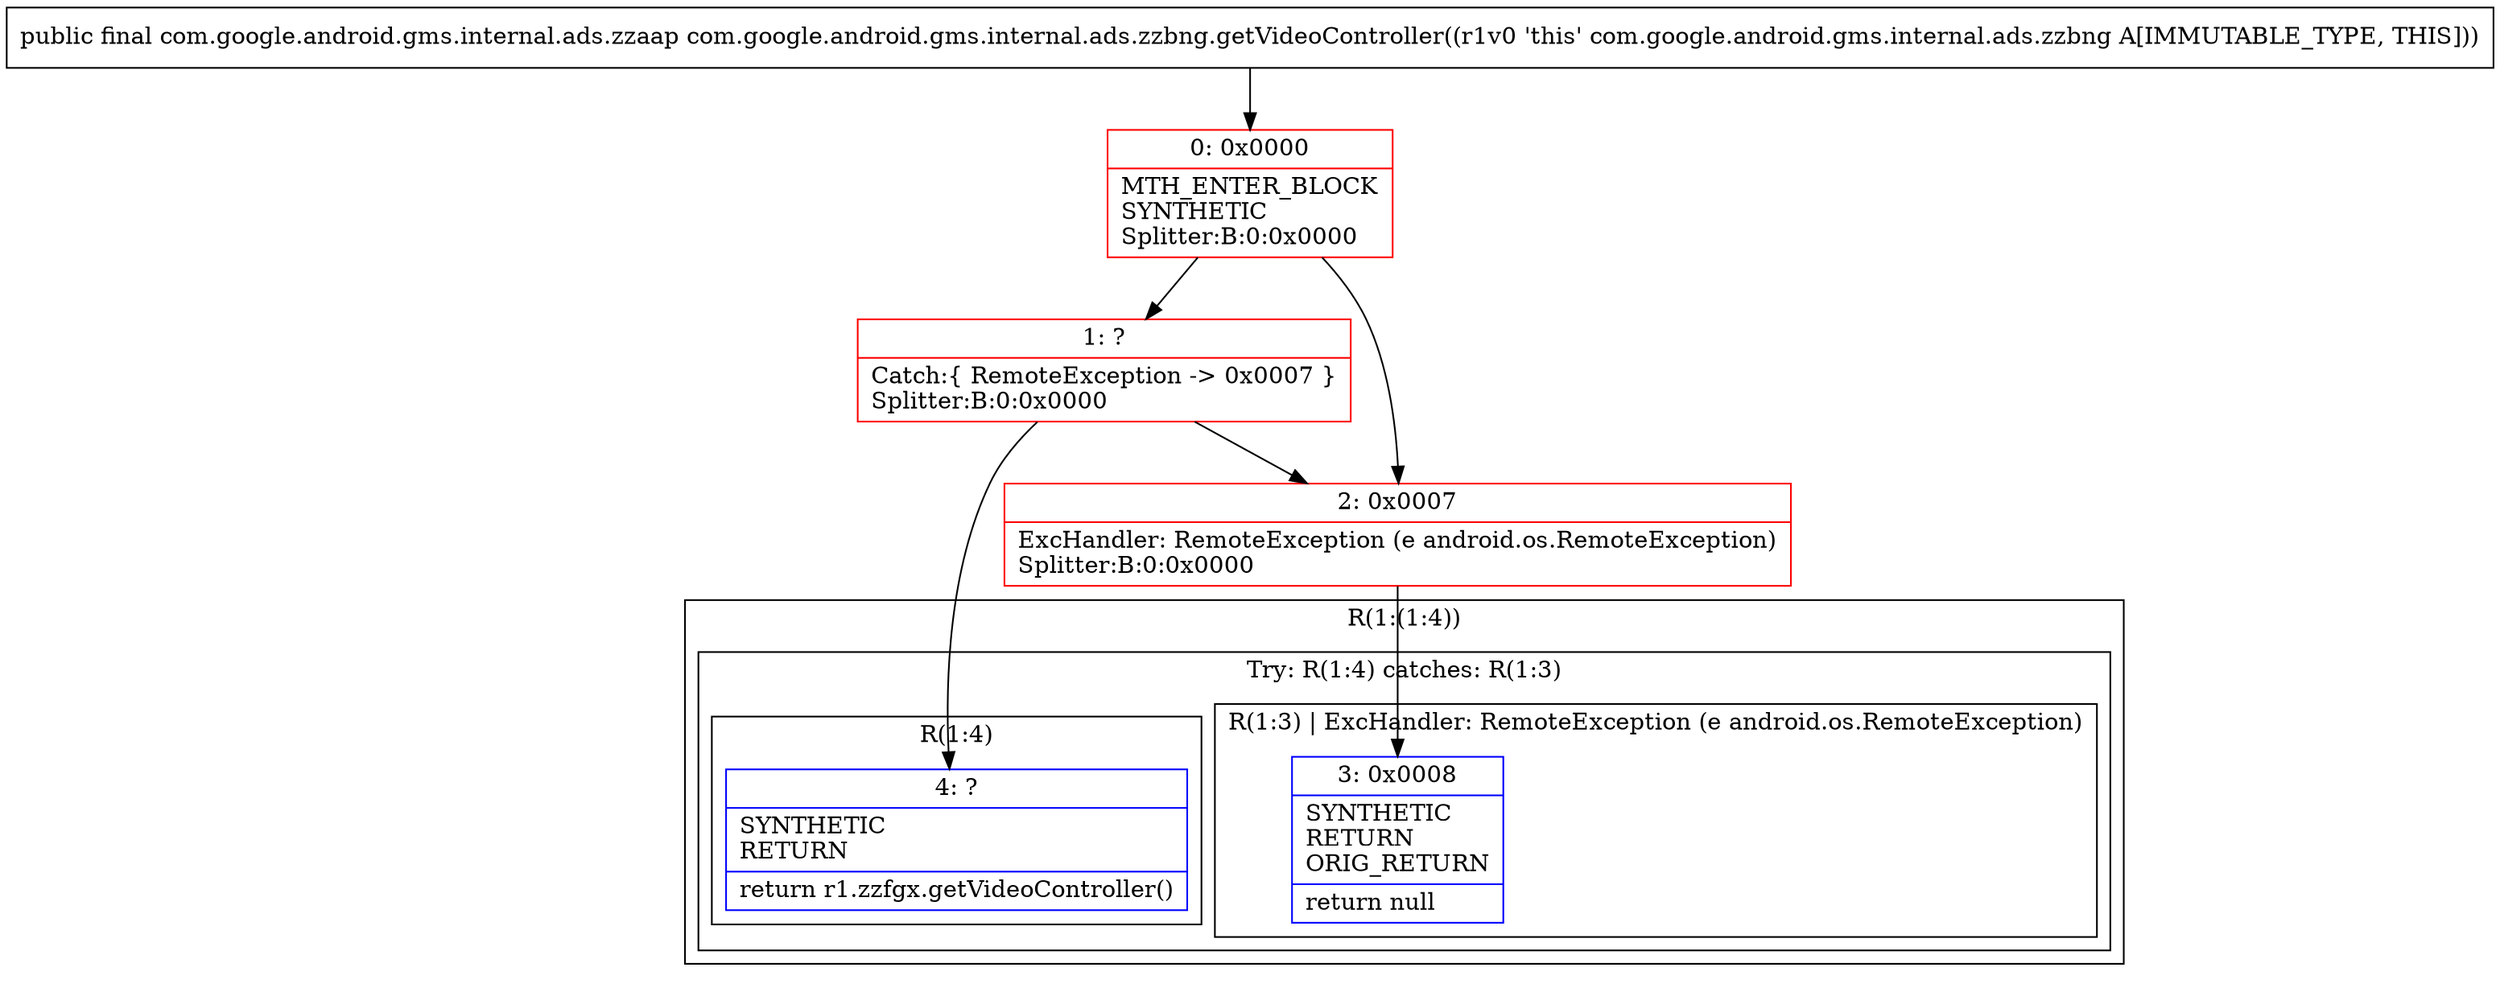 digraph "CFG forcom.google.android.gms.internal.ads.zzbng.getVideoController()Lcom\/google\/android\/gms\/internal\/ads\/zzaap;" {
subgraph cluster_Region_1575607190 {
label = "R(1:(1:4))";
node [shape=record,color=blue];
subgraph cluster_TryCatchRegion_1058711229 {
label = "Try: R(1:4) catches: R(1:3)";
node [shape=record,color=blue];
subgraph cluster_Region_564471074 {
label = "R(1:4)";
node [shape=record,color=blue];
Node_4 [shape=record,label="{4\:\ ?|SYNTHETIC\lRETURN\l|return r1.zzfgx.getVideoController()\l}"];
}
subgraph cluster_Region_1830387780 {
label = "R(1:3) | ExcHandler: RemoteException (e android.os.RemoteException)\l";
node [shape=record,color=blue];
Node_3 [shape=record,label="{3\:\ 0x0008|SYNTHETIC\lRETURN\lORIG_RETURN\l|return null\l}"];
}
}
}
subgraph cluster_Region_1830387780 {
label = "R(1:3) | ExcHandler: RemoteException (e android.os.RemoteException)\l";
node [shape=record,color=blue];
Node_3 [shape=record,label="{3\:\ 0x0008|SYNTHETIC\lRETURN\lORIG_RETURN\l|return null\l}"];
}
Node_0 [shape=record,color=red,label="{0\:\ 0x0000|MTH_ENTER_BLOCK\lSYNTHETIC\lSplitter:B:0:0x0000\l}"];
Node_1 [shape=record,color=red,label="{1\:\ ?|Catch:\{ RemoteException \-\> 0x0007 \}\lSplitter:B:0:0x0000\l}"];
Node_2 [shape=record,color=red,label="{2\:\ 0x0007|ExcHandler: RemoteException (e android.os.RemoteException)\lSplitter:B:0:0x0000\l}"];
MethodNode[shape=record,label="{public final com.google.android.gms.internal.ads.zzaap com.google.android.gms.internal.ads.zzbng.getVideoController((r1v0 'this' com.google.android.gms.internal.ads.zzbng A[IMMUTABLE_TYPE, THIS])) }"];
MethodNode -> Node_0;
Node_0 -> Node_1;
Node_0 -> Node_2;
Node_1 -> Node_2;
Node_1 -> Node_4;
Node_2 -> Node_3;
}

